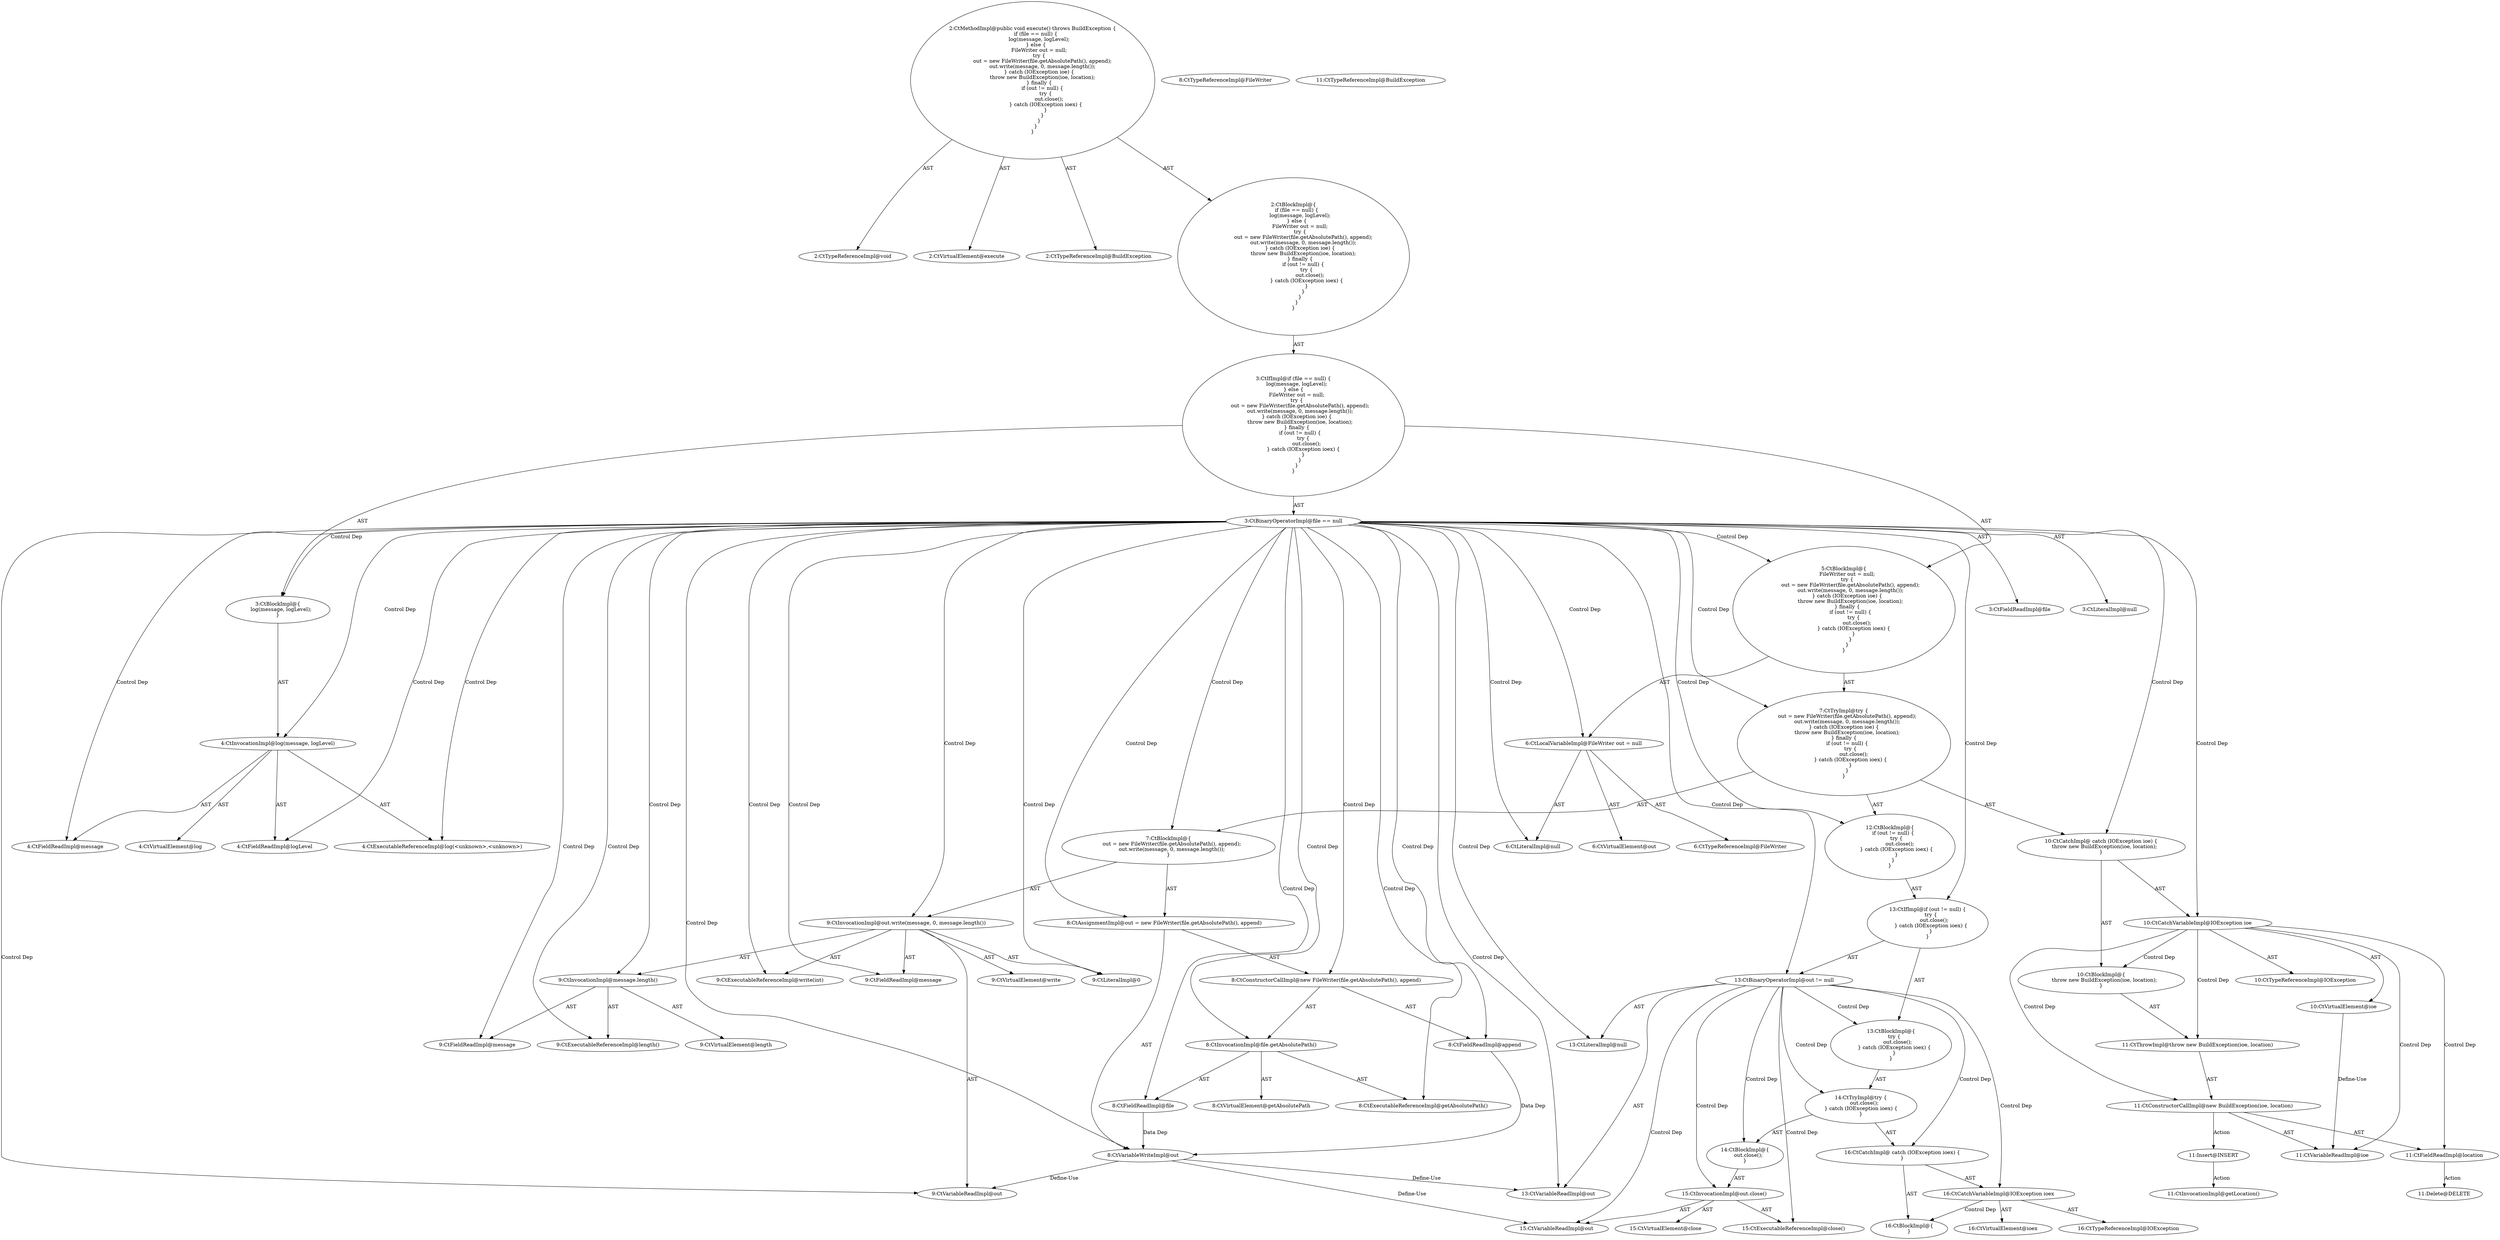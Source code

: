 digraph "execute#?" {
0 [label="2:CtTypeReferenceImpl@void" shape=ellipse]
1 [label="2:CtVirtualElement@execute" shape=ellipse]
2 [label="2:CtTypeReferenceImpl@BuildException" shape=ellipse]
3 [label="3:CtFieldReadImpl@file" shape=ellipse]
4 [label="3:CtLiteralImpl@null" shape=ellipse]
5 [label="3:CtBinaryOperatorImpl@file == null" shape=ellipse]
6 [label="4:CtExecutableReferenceImpl@log(<unknown>,<unknown>)" shape=ellipse]
7 [label="4:CtVirtualElement@log" shape=ellipse]
8 [label="4:CtFieldReadImpl@message" shape=ellipse]
9 [label="4:CtFieldReadImpl@logLevel" shape=ellipse]
10 [label="4:CtInvocationImpl@log(message, logLevel)" shape=ellipse]
11 [label="3:CtBlockImpl@\{
    log(message, logLevel);
\}" shape=ellipse]
12 [label="6:CtTypeReferenceImpl@FileWriter" shape=ellipse]
13 [label="6:CtLiteralImpl@null" shape=ellipse]
14 [label="6:CtVirtualElement@out" shape=ellipse]
15 [label="6:CtLocalVariableImpl@FileWriter out = null" shape=ellipse]
16 [label="8:CtVariableWriteImpl@out" shape=ellipse]
17 [label="8:CtTypeReferenceImpl@FileWriter" shape=ellipse]
18 [label="8:CtExecutableReferenceImpl@getAbsolutePath()" shape=ellipse]
19 [label="8:CtVirtualElement@getAbsolutePath" shape=ellipse]
20 [label="8:CtFieldReadImpl@file" shape=ellipse]
21 [label="8:CtInvocationImpl@file.getAbsolutePath()" shape=ellipse]
22 [label="8:CtFieldReadImpl@append" shape=ellipse]
23 [label="8:CtConstructorCallImpl@new FileWriter(file.getAbsolutePath(), append)" shape=ellipse]
24 [label="8:CtAssignmentImpl@out = new FileWriter(file.getAbsolutePath(), append)" shape=ellipse]
25 [label="9:CtExecutableReferenceImpl@write(int)" shape=ellipse]
26 [label="9:CtVirtualElement@write" shape=ellipse]
27 [label="9:CtVariableReadImpl@out" shape=ellipse]
28 [label="9:CtFieldReadImpl@message" shape=ellipse]
29 [label="9:CtLiteralImpl@0" shape=ellipse]
30 [label="9:CtExecutableReferenceImpl@length()" shape=ellipse]
31 [label="9:CtVirtualElement@length" shape=ellipse]
32 [label="9:CtFieldReadImpl@message" shape=ellipse]
33 [label="9:CtInvocationImpl@message.length()" shape=ellipse]
34 [label="9:CtInvocationImpl@out.write(message, 0, message.length())" shape=ellipse]
35 [label="7:CtBlockImpl@\{
    out = new FileWriter(file.getAbsolutePath(), append);
    out.write(message, 0, message.length());
\}" shape=ellipse]
36 [label="10:CtVirtualElement@ioe" shape=ellipse]
37 [label="10:CtTypeReferenceImpl@IOException" shape=ellipse]
38 [label="10:CtCatchVariableImpl@IOException ioe" shape=ellipse]
39 [label="11:CtTypeReferenceImpl@BuildException" shape=ellipse]
40 [label="11:CtVariableReadImpl@ioe" shape=ellipse]
41 [label="11:CtFieldReadImpl@location" shape=ellipse]
42 [label="11:CtConstructorCallImpl@new BuildException(ioe, location)" shape=ellipse]
43 [label="11:CtThrowImpl@throw new BuildException(ioe, location)" shape=ellipse]
44 [label="10:CtBlockImpl@\{
    throw new BuildException(ioe, location);
\}" shape=ellipse]
45 [label="10:CtCatchImpl@ catch (IOException ioe) \{
    throw new BuildException(ioe, location);
\}" shape=ellipse]
46 [label="13:CtVariableReadImpl@out" shape=ellipse]
47 [label="13:CtLiteralImpl@null" shape=ellipse]
48 [label="13:CtBinaryOperatorImpl@out != null" shape=ellipse]
49 [label="15:CtExecutableReferenceImpl@close()" shape=ellipse]
50 [label="15:CtVirtualElement@close" shape=ellipse]
51 [label="15:CtVariableReadImpl@out" shape=ellipse]
52 [label="15:CtInvocationImpl@out.close()" shape=ellipse]
53 [label="14:CtBlockImpl@\{
    out.close();
\}" shape=ellipse]
54 [label="16:CtVirtualElement@ioex" shape=ellipse]
55 [label="16:CtTypeReferenceImpl@IOException" shape=ellipse]
56 [label="16:CtCatchVariableImpl@IOException ioex" shape=ellipse]
57 [label="16:CtBlockImpl@\{
\}" shape=ellipse]
58 [label="16:CtCatchImpl@ catch (IOException ioex) \{
\}" shape=ellipse]
59 [label="14:CtTryImpl@try \{
    out.close();
\} catch (IOException ioex) \{
\}" shape=ellipse]
60 [label="13:CtBlockImpl@\{
    try \{
        out.close();
    \} catch (IOException ioex) \{
    \}
\}" shape=ellipse]
61 [label="13:CtIfImpl@if (out != null) \{
    try \{
        out.close();
    \} catch (IOException ioex) \{
    \}
\}" shape=ellipse]
62 [label="12:CtBlockImpl@\{
    if (out != null) \{
        try \{
            out.close();
        \} catch (IOException ioex) \{
        \}
    \}
\}" shape=ellipse]
63 [label="7:CtTryImpl@try \{
    out = new FileWriter(file.getAbsolutePath(), append);
    out.write(message, 0, message.length());
\} catch (IOException ioe) \{
    throw new BuildException(ioe, location);
\} finally \{
    if (out != null) \{
        try \{
            out.close();
        \} catch (IOException ioex) \{
        \}
    \}
\}" shape=ellipse]
64 [label="5:CtBlockImpl@\{
    FileWriter out = null;
    try \{
        out = new FileWriter(file.getAbsolutePath(), append);
        out.write(message, 0, message.length());
    \} catch (IOException ioe) \{
        throw new BuildException(ioe, location);
    \} finally \{
        if (out != null) \{
            try \{
                out.close();
            \} catch (IOException ioex) \{
            \}
        \}
    \}
\}" shape=ellipse]
65 [label="3:CtIfImpl@if (file == null) \{
    log(message, logLevel);
\} else \{
    FileWriter out = null;
    try \{
        out = new FileWriter(file.getAbsolutePath(), append);
        out.write(message, 0, message.length());
    \} catch (IOException ioe) \{
        throw new BuildException(ioe, location);
    \} finally \{
        if (out != null) \{
            try \{
                out.close();
            \} catch (IOException ioex) \{
            \}
        \}
    \}
\}" shape=ellipse]
66 [label="2:CtBlockImpl@\{
    if (file == null) \{
        log(message, logLevel);
    \} else \{
        FileWriter out = null;
        try \{
            out = new FileWriter(file.getAbsolutePath(), append);
            out.write(message, 0, message.length());
        \} catch (IOException ioe) \{
            throw new BuildException(ioe, location);
        \} finally \{
            if (out != null) \{
                try \{
                    out.close();
                \} catch (IOException ioex) \{
                \}
            \}
        \}
    \}
\}" shape=ellipse]
67 [label="2:CtMethodImpl@public void execute() throws BuildException \{
    if (file == null) \{
        log(message, logLevel);
    \} else \{
        FileWriter out = null;
        try \{
            out = new FileWriter(file.getAbsolutePath(), append);
            out.write(message, 0, message.length());
        \} catch (IOException ioe) \{
            throw new BuildException(ioe, location);
        \} finally \{
            if (out != null) \{
                try \{
                    out.close();
                \} catch (IOException ioex) \{
                \}
            \}
        \}
    \}
\}" shape=ellipse]
68 [label="11:Delete@DELETE" shape=ellipse]
69 [label="11:Insert@INSERT" shape=ellipse]
70 [label="11:CtInvocationImpl@getLocation()" shape=ellipse]
5 -> 3 [label="AST"];
5 -> 4 [label="AST"];
5 -> 11 [label="Control Dep"];
5 -> 10 [label="Control Dep"];
5 -> 6 [label="Control Dep"];
5 -> 8 [label="Control Dep"];
5 -> 9 [label="Control Dep"];
5 -> 64 [label="Control Dep"];
5 -> 15 [label="Control Dep"];
5 -> 13 [label="Control Dep"];
5 -> 63 [label="Control Dep"];
5 -> 35 [label="Control Dep"];
5 -> 24 [label="Control Dep"];
5 -> 16 [label="Control Dep"];
5 -> 23 [label="Control Dep"];
5 -> 21 [label="Control Dep"];
5 -> 18 [label="Control Dep"];
5 -> 20 [label="Control Dep"];
5 -> 22 [label="Control Dep"];
5 -> 34 [label="Control Dep"];
5 -> 25 [label="Control Dep"];
5 -> 27 [label="Control Dep"];
5 -> 28 [label="Control Dep"];
5 -> 29 [label="Control Dep"];
5 -> 33 [label="Control Dep"];
5 -> 30 [label="Control Dep"];
5 -> 32 [label="Control Dep"];
5 -> 45 [label="Control Dep"];
5 -> 38 [label="Control Dep"];
5 -> 62 [label="Control Dep"];
5 -> 61 [label="Control Dep"];
5 -> 48 [label="Control Dep"];
5 -> 46 [label="Control Dep"];
5 -> 47 [label="Control Dep"];
10 -> 7 [label="AST"];
10 -> 6 [label="AST"];
10 -> 8 [label="AST"];
10 -> 9 [label="AST"];
11 -> 10 [label="AST"];
15 -> 14 [label="AST"];
15 -> 12 [label="AST"];
15 -> 13 [label="AST"];
16 -> 27 [label="Define-Use"];
16 -> 46 [label="Define-Use"];
16 -> 51 [label="Define-Use"];
20 -> 16 [label="Data Dep"];
21 -> 19 [label="AST"];
21 -> 20 [label="AST"];
21 -> 18 [label="AST"];
22 -> 16 [label="Data Dep"];
23 -> 21 [label="AST"];
23 -> 22 [label="AST"];
24 -> 16 [label="AST"];
24 -> 23 [label="AST"];
33 -> 31 [label="AST"];
33 -> 32 [label="AST"];
33 -> 30 [label="AST"];
34 -> 26 [label="AST"];
34 -> 27 [label="AST"];
34 -> 25 [label="AST"];
34 -> 28 [label="AST"];
34 -> 29 [label="AST"];
34 -> 33 [label="AST"];
35 -> 24 [label="AST"];
35 -> 34 [label="AST"];
36 -> 40 [label="Define-Use"];
38 -> 36 [label="AST"];
38 -> 37 [label="AST"];
38 -> 44 [label="Control Dep"];
38 -> 43 [label="Control Dep"];
38 -> 42 [label="Control Dep"];
38 -> 40 [label="Control Dep"];
38 -> 41 [label="Control Dep"];
41 -> 68 [label="Action"];
42 -> 40 [label="AST"];
42 -> 41 [label="AST"];
42 -> 69 [label="Action"];
43 -> 42 [label="AST"];
44 -> 43 [label="AST"];
45 -> 38 [label="AST"];
45 -> 44 [label="AST"];
48 -> 46 [label="AST"];
48 -> 47 [label="AST"];
48 -> 60 [label="Control Dep"];
48 -> 59 [label="Control Dep"];
48 -> 53 [label="Control Dep"];
48 -> 52 [label="Control Dep"];
48 -> 49 [label="Control Dep"];
48 -> 51 [label="Control Dep"];
48 -> 58 [label="Control Dep"];
48 -> 56 [label="Control Dep"];
52 -> 50 [label="AST"];
52 -> 51 [label="AST"];
52 -> 49 [label="AST"];
53 -> 52 [label="AST"];
56 -> 54 [label="AST"];
56 -> 55 [label="AST"];
56 -> 57 [label="Control Dep"];
58 -> 56 [label="AST"];
58 -> 57 [label="AST"];
59 -> 53 [label="AST"];
59 -> 58 [label="AST"];
60 -> 59 [label="AST"];
61 -> 48 [label="AST"];
61 -> 60 [label="AST"];
62 -> 61 [label="AST"];
63 -> 35 [label="AST"];
63 -> 45 [label="AST"];
63 -> 62 [label="AST"];
64 -> 15 [label="AST"];
64 -> 63 [label="AST"];
65 -> 5 [label="AST"];
65 -> 11 [label="AST"];
65 -> 64 [label="AST"];
66 -> 65 [label="AST"];
67 -> 1 [label="AST"];
67 -> 0 [label="AST"];
67 -> 2 [label="AST"];
67 -> 66 [label="AST"];
69 -> 70 [label="Action"];
}